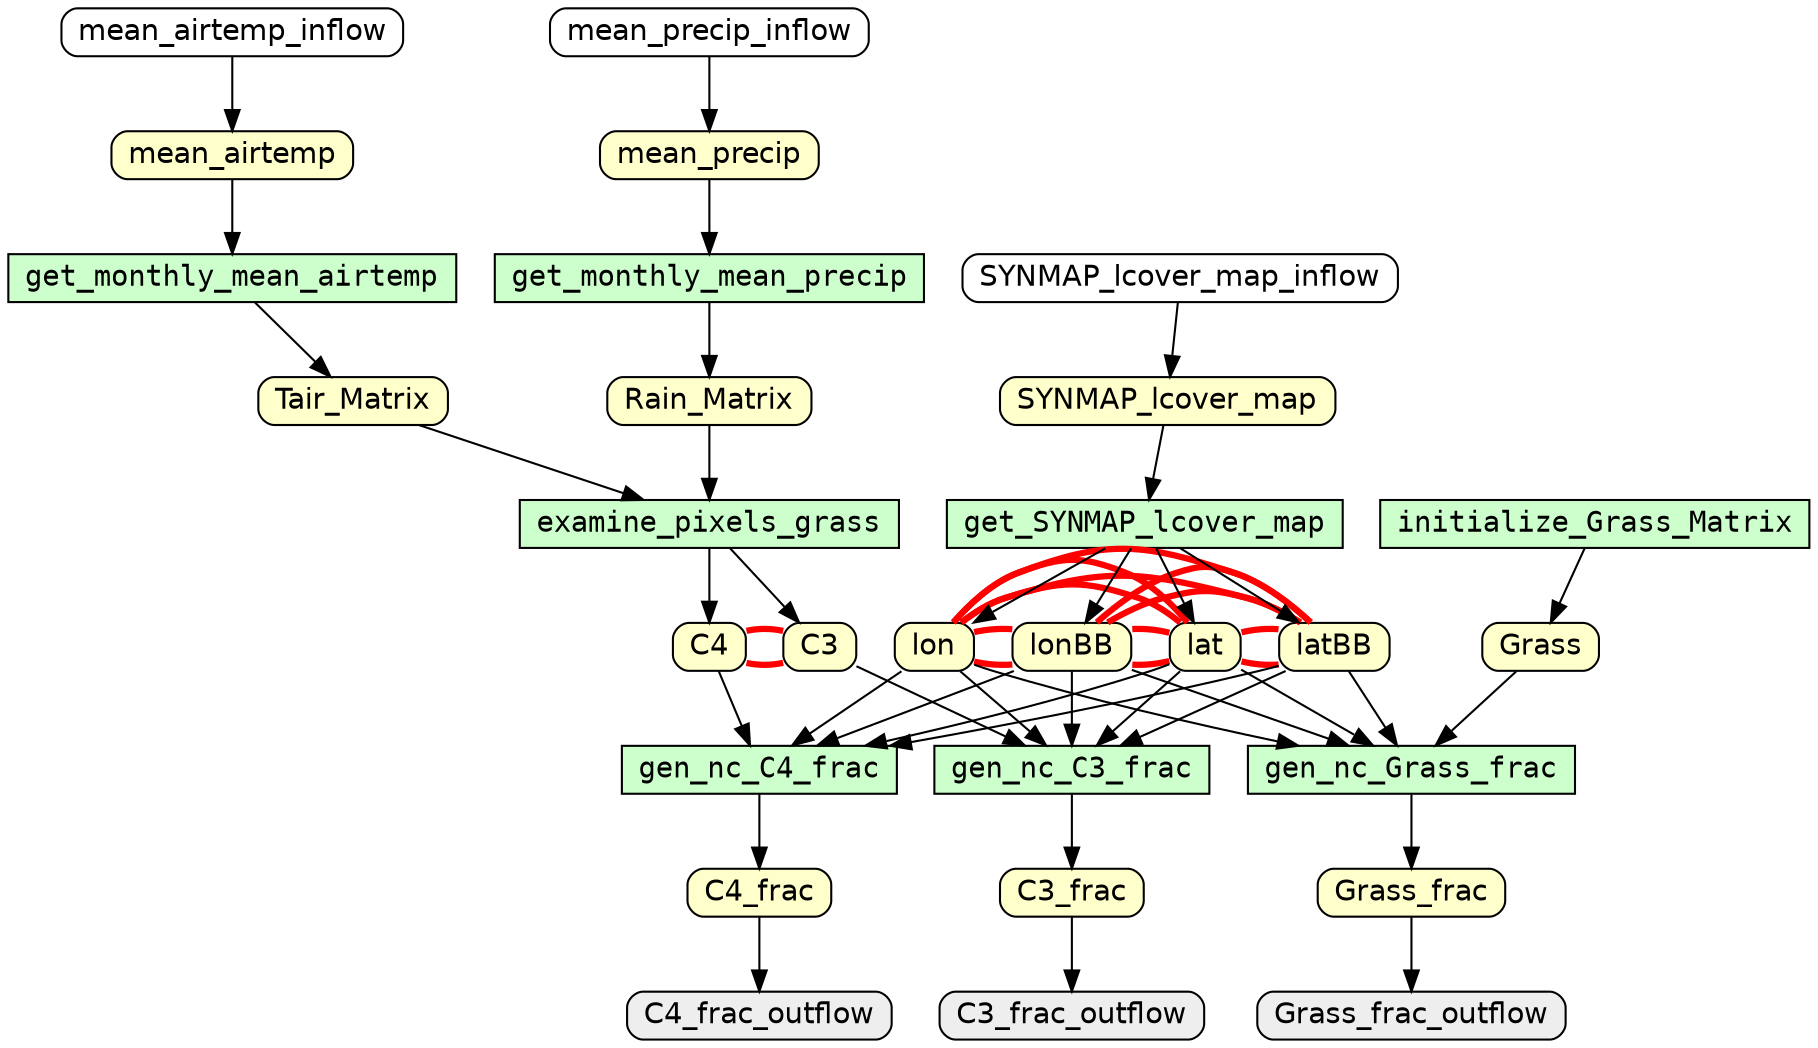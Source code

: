 digraph {
rankdir=TB
node [shape=box,fontname=Helvetica,fontsize=14,height=0,width=0]
edge [fontname=Helvetica,fontsize=12]
"C3"[style="filled,rounded" fillcolor="#FFFFCC",label="C3"]
"C3_frac"[style="filled,rounded" fillcolor="#FFFFCC",label="C3_frac"]
"C4"[style="filled,rounded" fillcolor="#FFFFCC",label="C4"]
"C4_frac"[style="filled,rounded" fillcolor="#FFFFCC",label="C4_frac"]
"Grass"[style="filled,rounded" fillcolor="#FFFFCC",label="Grass"]
"Grass_frac"[style="filled,rounded" fillcolor="#FFFFCC",label="Grass_frac"]
"Rain_Matrix"[style="filled,rounded" fillcolor="#FFFFCC",label="Rain_Matrix"]
"SYNMAP_lcover_map"[style="filled,rounded" fillcolor="#FFFFCC",label="SYNMAP_lcover_map"]
"Tair_Matrix"[style="filled,rounded" fillcolor="#FFFFCC",label="Tair_Matrix"]
"lat"[style="filled,rounded" fillcolor="#FFFFCC",label="lat"]
"latBB"[style="filled,rounded" fillcolor="#FFFFCC",label="latBB"]
"lon"[style="filled,rounded" fillcolor="#FFFFCC",label="lon"]
"lonBB"[style="filled,rounded" fillcolor="#FFFFCC",label="lonBB"]
"mean_airtemp"[style="filled,rounded" fillcolor="#FFFFCC",label="mean_airtemp"]
"mean_precip"[style="filled,rounded" fillcolor="#FFFFCC",label="mean_precip"]
"C3_frac_outflow"[style="filled,rounded" fillcolor="#EEEEEE",label="C3_frac_outflow"]
"C4_frac_outflow"[style="filled,rounded" fillcolor="#EEEEEE",label="C4_frac_outflow"]
"Grass_frac_outflow"[style="filled,rounded" fillcolor="#EEEEEE",label="Grass_frac_outflow"]
"SYNMAP_lcover_map_inflow"[style="filled,rounded" fillcolor="#FFFFFF",label="SYNMAP_lcover_map_inflow"]
"initialize_Grass_Matrix"[style="filled,rounded" fillcolor="#FFFFFF",label="initialize_Grass_Matrix"]
"mean_airtemp_inflow"[style="filled,rounded" fillcolor="#FFFFFF",label="mean_airtemp_inflow"]
"mean_precip_inflow"[style="filled,rounded" fillcolor="#FFFFFF",label="mean_precip_inflow"]
"examine_pixels_grass"[style="filled" fontname=Courier fillcolor="#CCFFCC",label="examine_pixels_grass"]
"gen_nc_C3_frac"[style="filled" fontname=Courier fillcolor="#CCFFCC",label="gen_nc_C3_frac"]
"gen_nc_C4_frac"[style="filled" fontname=Courier fillcolor="#CCFFCC",label="gen_nc_C4_frac"]
"gen_nc_Grass_frac"[style="filled" fontname=Courier fillcolor="#CCFFCC",label="gen_nc_Grass_frac"]
"get_SYNMAP_lcover_map"[style="filled" fontname=Courier fillcolor="#CCFFCC",label="get_SYNMAP_lcover_map"]
"get_monthly_mean_airtemp"[style="filled" fontname=Courier fillcolor="#CCFFCC",label="get_monthly_mean_airtemp"]
"get_monthly_mean_precip"[style="filled" fontname=Courier fillcolor="#CCFFCC",label="get_monthly_mean_precip"]
"initialize_Grass_Matrix"[style="filled" fontname=Courier fillcolor="#CCFFCC",label="initialize_Grass_Matrix"]
C3 -> gen_nc_C3_frac [color="#000000"]
C3_frac -> C3_frac_outflow [color="#000000"]
C4 -> gen_nc_C4_frac [color="#000000"]
C4_frac -> C4_frac_outflow [color="#000000"]
Grass -> gen_nc_Grass_frac [color="#000000"]
Grass_frac -> Grass_frac_outflow [color="#000000"]
Rain_Matrix -> examine_pixels_grass [color="#000000"]
SYNMAP_lcover_map -> get_SYNMAP_lcover_map [color="#000000"]
SYNMAP_lcover_map_inflow -> SYNMAP_lcover_map [color="#000000"]
Tair_Matrix -> examine_pixels_grass [color="#000000"]
examine_pixels_grass -> C3 [color="#000000"]
examine_pixels_grass -> C4 [color="#000000"]
gen_nc_C3_frac -> C3_frac [color="#000000"]
gen_nc_C4_frac -> C4_frac [color="#000000"]
gen_nc_Grass_frac -> Grass_frac [color="#000000"]
get_SYNMAP_lcover_map -> lat [color="#000000"]
get_SYNMAP_lcover_map -> latBB [color="#000000"]
get_SYNMAP_lcover_map -> lon [color="#000000"]
get_SYNMAP_lcover_map -> lonBB [color="#000000"]
get_monthly_mean_airtemp -> Tair_Matrix [color="#000000"]
get_monthly_mean_precip -> Rain_Matrix [color="#000000"]
initialize_Grass_Matrix -> Grass [color="#000000"]
lat -> gen_nc_C3_frac [color="#000000"]
lat -> gen_nc_C4_frac [color="#000000"]
lat -> gen_nc_Grass_frac [color="#000000"]
latBB -> gen_nc_C3_frac [color="#000000"]
latBB -> gen_nc_C4_frac [color="#000000"]
latBB -> gen_nc_Grass_frac [color="#000000"]
lon -> gen_nc_C3_frac [color="#000000"]
lon -> gen_nc_C4_frac [color="#000000"]
lon -> gen_nc_Grass_frac [color="#000000"]
lonBB -> gen_nc_C3_frac [color="#000000"]
lonBB -> gen_nc_C4_frac [color="#000000"]
lonBB -> gen_nc_Grass_frac [color="#000000"]
mean_airtemp -> get_monthly_mean_airtemp [color="#000000"]
mean_airtemp_inflow -> mean_airtemp [color="#000000"]
mean_precip -> get_monthly_mean_precip [color="#000000"]
mean_precip_inflow -> mean_precip [color="#000000"]
C3 -> C4 [constraint=false color="#FF0000" dir=none penwidth=3]
C4 -> C3 [constraint=false color="#FF0000" dir=none penwidth=3]
lat -> latBB [constraint=false color="#FF0000" dir=none penwidth=3]
lat -> lon [constraint=false color="#FF0000" dir=none penwidth=3]
lat -> lonBB [constraint=false color="#FF0000" dir=none penwidth=3]
latBB -> lat [constraint=false color="#FF0000" dir=none penwidth=3]
latBB -> lon [constraint=false color="#FF0000" dir=none penwidth=3]
latBB -> lonBB [constraint=false color="#FF0000" dir=none penwidth=3]
lon -> lat [constraint=false color="#FF0000" dir=none penwidth=3]
lon -> latBB [constraint=false color="#FF0000" dir=none penwidth=3]
lon -> lonBB [constraint=false color="#FF0000" dir=none penwidth=3]
lonBB -> lat [constraint=false color="#FF0000" dir=none penwidth=3]
lonBB -> latBB [constraint=false color="#FF0000" dir=none penwidth=3]
lonBB -> lon [constraint=false color="#FF0000" dir=none penwidth=3]
}